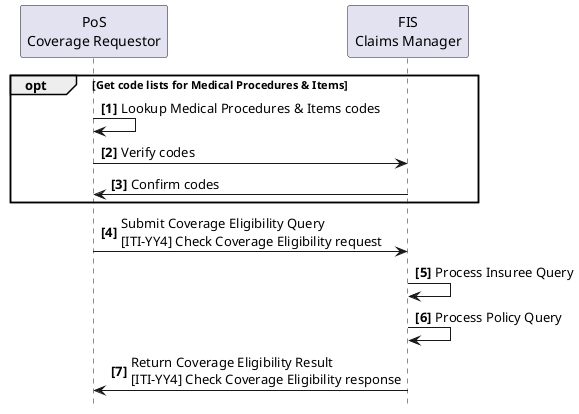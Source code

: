 @startuml
skinparam svgDimensionStyle false
hide footbox
autonumber "<b>[0]"

participant "PoS\nCoverage Requestor" as App
participant "FIS\nClaims Manager" as FIS


opt Get code lists for Medical Procedures & Items
	App -> App: Lookup Medical Procedures & Items codes
	App -> FIS: Verify codes
	FIS -> App: Confirm codes
end opt

App -> FIS: Submit Coverage Eligibility Query\n&#91;ITI-YY4&#93; Check Coverage Eligibility request
FIS -> FIS: Process Insuree Query
FIS -> FIS: Process Policy Query
FIS -> App: Return Coverage Eligibility Result\n&#91;ITI-YY4&#93; Check Coverage Eligibility response

@enduml

